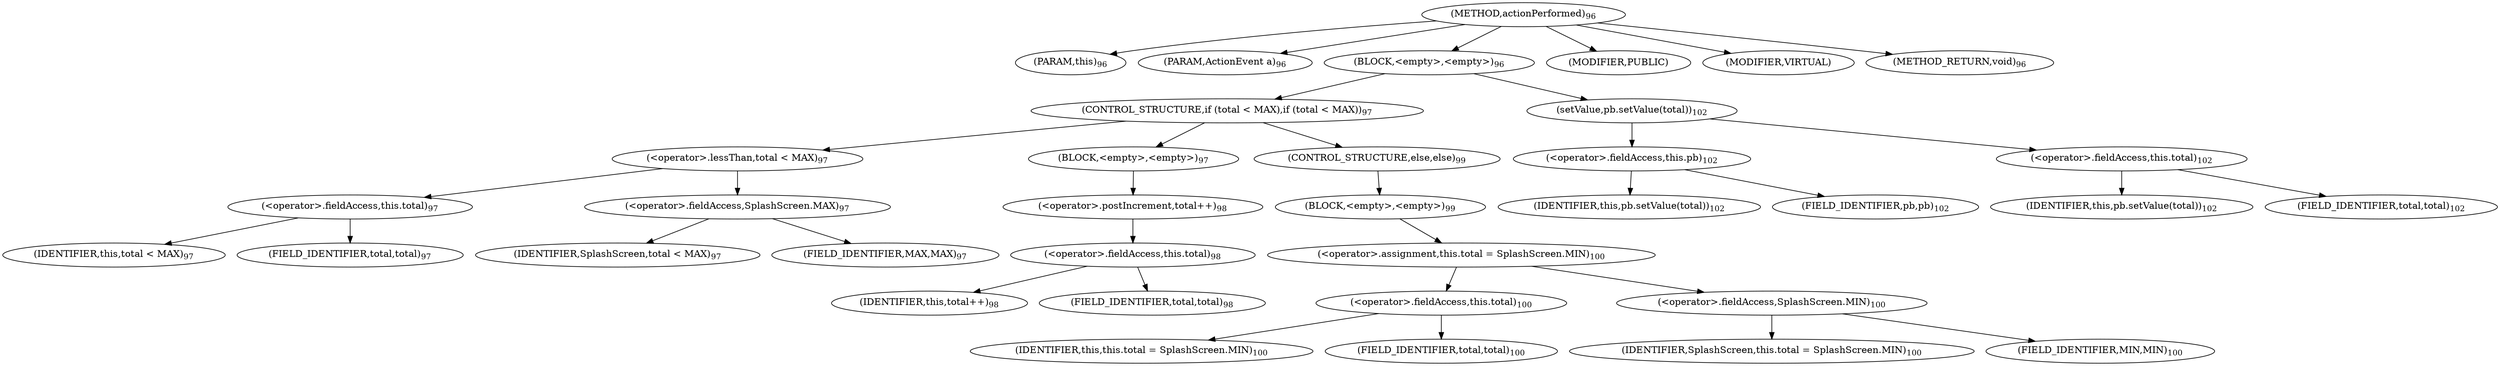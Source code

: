 digraph "actionPerformed" {  
"814" [label = <(METHOD,actionPerformed)<SUB>96</SUB>> ]
"815" [label = <(PARAM,this)<SUB>96</SUB>> ]
"816" [label = <(PARAM,ActionEvent a)<SUB>96</SUB>> ]
"817" [label = <(BLOCK,&lt;empty&gt;,&lt;empty&gt;)<SUB>96</SUB>> ]
"818" [label = <(CONTROL_STRUCTURE,if (total &lt; MAX),if (total &lt; MAX))<SUB>97</SUB>> ]
"819" [label = <(&lt;operator&gt;.lessThan,total &lt; MAX)<SUB>97</SUB>> ]
"820" [label = <(&lt;operator&gt;.fieldAccess,this.total)<SUB>97</SUB>> ]
"821" [label = <(IDENTIFIER,this,total &lt; MAX)<SUB>97</SUB>> ]
"822" [label = <(FIELD_IDENTIFIER,total,total)<SUB>97</SUB>> ]
"823" [label = <(&lt;operator&gt;.fieldAccess,SplashScreen.MAX)<SUB>97</SUB>> ]
"824" [label = <(IDENTIFIER,SplashScreen,total &lt; MAX)<SUB>97</SUB>> ]
"825" [label = <(FIELD_IDENTIFIER,MAX,MAX)<SUB>97</SUB>> ]
"826" [label = <(BLOCK,&lt;empty&gt;,&lt;empty&gt;)<SUB>97</SUB>> ]
"827" [label = <(&lt;operator&gt;.postIncrement,total++)<SUB>98</SUB>> ]
"828" [label = <(&lt;operator&gt;.fieldAccess,this.total)<SUB>98</SUB>> ]
"829" [label = <(IDENTIFIER,this,total++)<SUB>98</SUB>> ]
"830" [label = <(FIELD_IDENTIFIER,total,total)<SUB>98</SUB>> ]
"831" [label = <(CONTROL_STRUCTURE,else,else)<SUB>99</SUB>> ]
"832" [label = <(BLOCK,&lt;empty&gt;,&lt;empty&gt;)<SUB>99</SUB>> ]
"833" [label = <(&lt;operator&gt;.assignment,this.total = SplashScreen.MIN)<SUB>100</SUB>> ]
"834" [label = <(&lt;operator&gt;.fieldAccess,this.total)<SUB>100</SUB>> ]
"835" [label = <(IDENTIFIER,this,this.total = SplashScreen.MIN)<SUB>100</SUB>> ]
"836" [label = <(FIELD_IDENTIFIER,total,total)<SUB>100</SUB>> ]
"837" [label = <(&lt;operator&gt;.fieldAccess,SplashScreen.MIN)<SUB>100</SUB>> ]
"838" [label = <(IDENTIFIER,SplashScreen,this.total = SplashScreen.MIN)<SUB>100</SUB>> ]
"839" [label = <(FIELD_IDENTIFIER,MIN,MIN)<SUB>100</SUB>> ]
"840" [label = <(setValue,pb.setValue(total))<SUB>102</SUB>> ]
"841" [label = <(&lt;operator&gt;.fieldAccess,this.pb)<SUB>102</SUB>> ]
"842" [label = <(IDENTIFIER,this,pb.setValue(total))<SUB>102</SUB>> ]
"843" [label = <(FIELD_IDENTIFIER,pb,pb)<SUB>102</SUB>> ]
"844" [label = <(&lt;operator&gt;.fieldAccess,this.total)<SUB>102</SUB>> ]
"845" [label = <(IDENTIFIER,this,pb.setValue(total))<SUB>102</SUB>> ]
"846" [label = <(FIELD_IDENTIFIER,total,total)<SUB>102</SUB>> ]
"847" [label = <(MODIFIER,PUBLIC)> ]
"848" [label = <(MODIFIER,VIRTUAL)> ]
"849" [label = <(METHOD_RETURN,void)<SUB>96</SUB>> ]
  "814" -> "815" 
  "814" -> "816" 
  "814" -> "817" 
  "814" -> "847" 
  "814" -> "848" 
  "814" -> "849" 
  "817" -> "818" 
  "817" -> "840" 
  "818" -> "819" 
  "818" -> "826" 
  "818" -> "831" 
  "819" -> "820" 
  "819" -> "823" 
  "820" -> "821" 
  "820" -> "822" 
  "823" -> "824" 
  "823" -> "825" 
  "826" -> "827" 
  "827" -> "828" 
  "828" -> "829" 
  "828" -> "830" 
  "831" -> "832" 
  "832" -> "833" 
  "833" -> "834" 
  "833" -> "837" 
  "834" -> "835" 
  "834" -> "836" 
  "837" -> "838" 
  "837" -> "839" 
  "840" -> "841" 
  "840" -> "844" 
  "841" -> "842" 
  "841" -> "843" 
  "844" -> "845" 
  "844" -> "846" 
}
